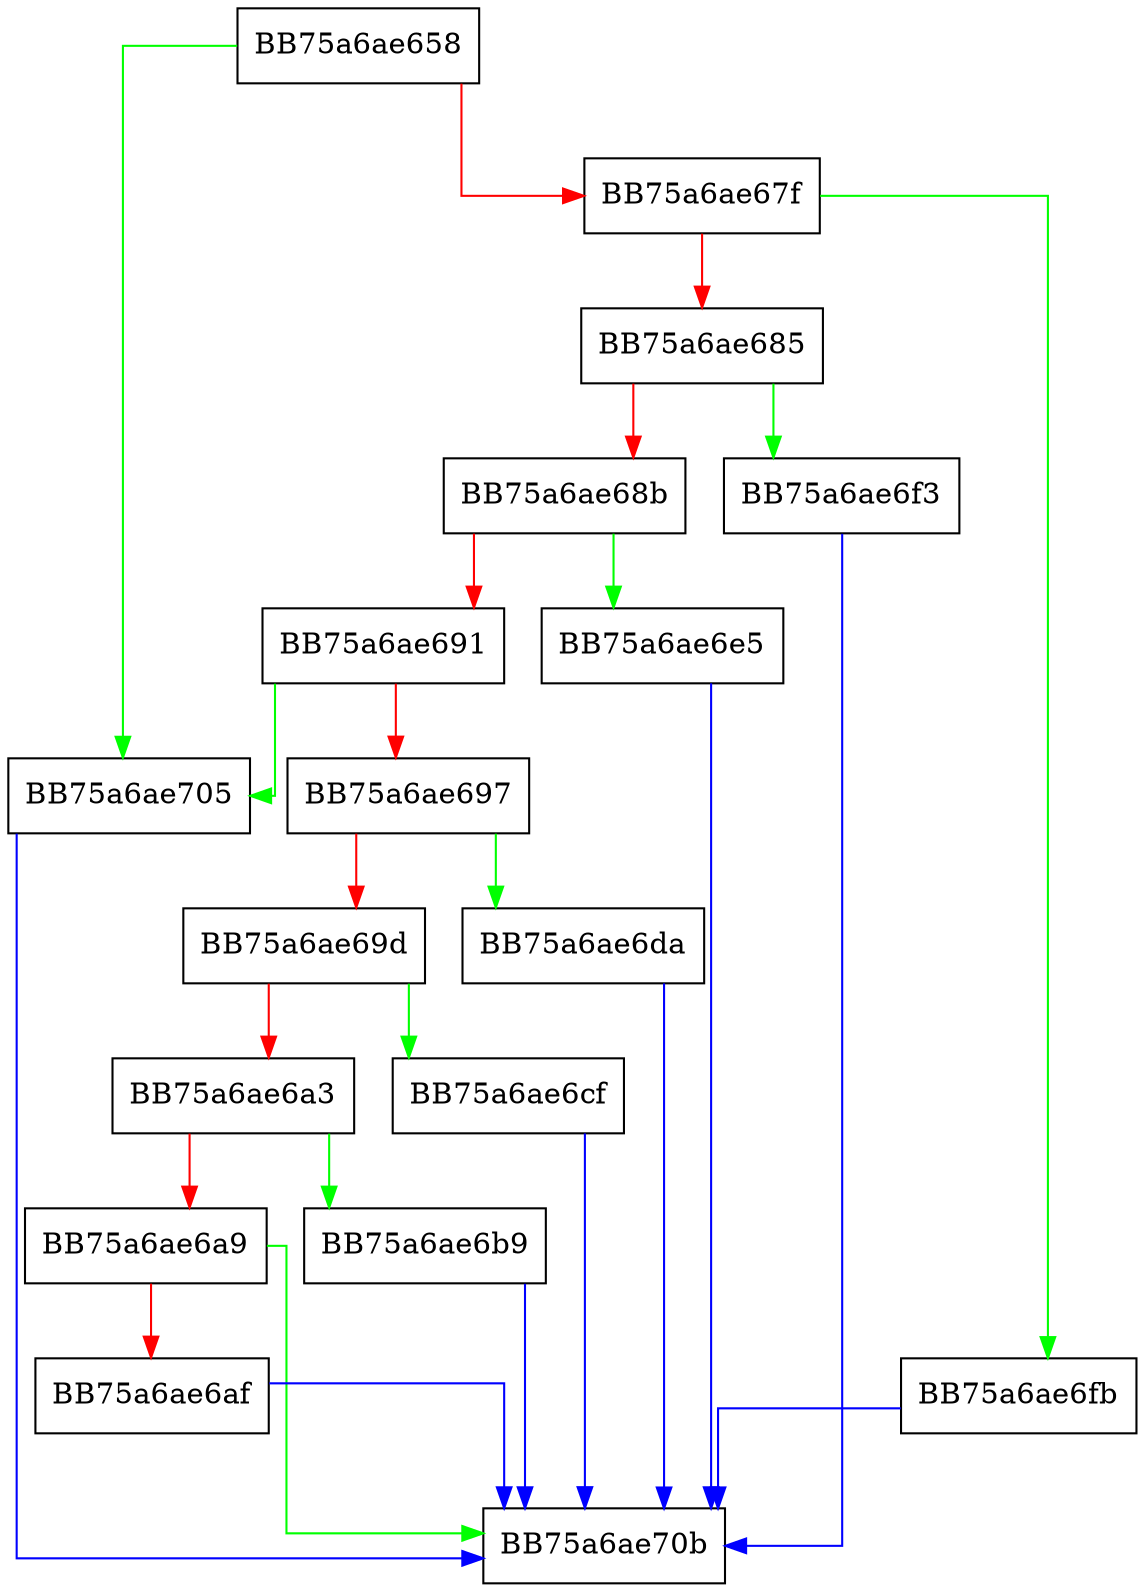 digraph ValueInfo {
  node [shape="box"];
  graph [splines=ortho];
  BB75a6ae658 -> BB75a6ae705 [color="green"];
  BB75a6ae658 -> BB75a6ae67f [color="red"];
  BB75a6ae67f -> BB75a6ae6fb [color="green"];
  BB75a6ae67f -> BB75a6ae685 [color="red"];
  BB75a6ae685 -> BB75a6ae6f3 [color="green"];
  BB75a6ae685 -> BB75a6ae68b [color="red"];
  BB75a6ae68b -> BB75a6ae6e5 [color="green"];
  BB75a6ae68b -> BB75a6ae691 [color="red"];
  BB75a6ae691 -> BB75a6ae705 [color="green"];
  BB75a6ae691 -> BB75a6ae697 [color="red"];
  BB75a6ae697 -> BB75a6ae6da [color="green"];
  BB75a6ae697 -> BB75a6ae69d [color="red"];
  BB75a6ae69d -> BB75a6ae6cf [color="green"];
  BB75a6ae69d -> BB75a6ae6a3 [color="red"];
  BB75a6ae6a3 -> BB75a6ae6b9 [color="green"];
  BB75a6ae6a3 -> BB75a6ae6a9 [color="red"];
  BB75a6ae6a9 -> BB75a6ae70b [color="green"];
  BB75a6ae6a9 -> BB75a6ae6af [color="red"];
  BB75a6ae6af -> BB75a6ae70b [color="blue"];
  BB75a6ae6b9 -> BB75a6ae70b [color="blue"];
  BB75a6ae6cf -> BB75a6ae70b [color="blue"];
  BB75a6ae6da -> BB75a6ae70b [color="blue"];
  BB75a6ae6e5 -> BB75a6ae70b [color="blue"];
  BB75a6ae6f3 -> BB75a6ae70b [color="blue"];
  BB75a6ae6fb -> BB75a6ae70b [color="blue"];
  BB75a6ae705 -> BB75a6ae70b [color="blue"];
}